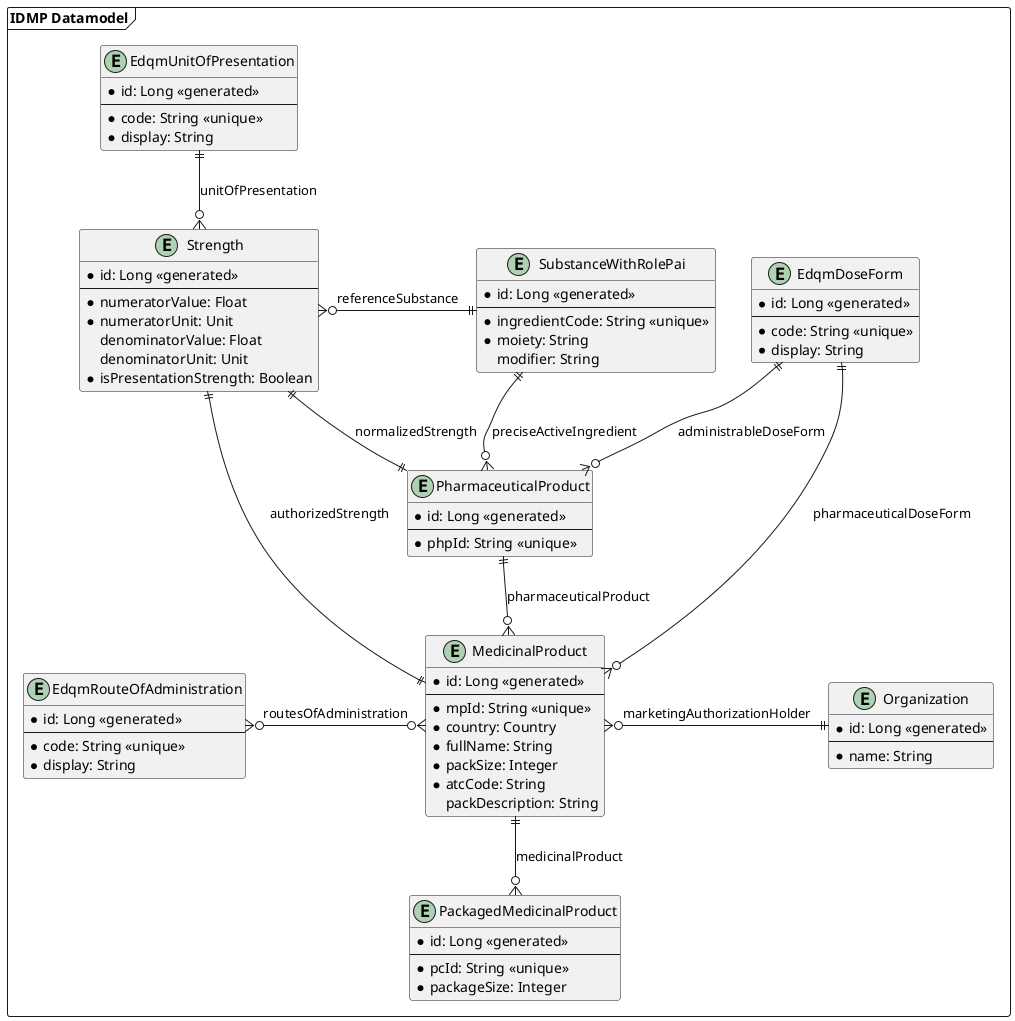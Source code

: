 @startuml
'https://plantuml.com/class-diagram

package "IDMP Datamodel" as idmpDatamodel <<frame>> {
    entity EdqmRouteOfAdministration {
        * id: Long <<generated>>
        --
        * code: String <<unique>>
        * display: String
    }

    entity EdqmUnitOfPresentation {
        * id: Long <<generated>>
        --
        * code: String <<unique>>
        * display: String
    }

    together {
        entity EdqmDoseForm {
            * id: Long <<generated>>
            --
            * code: String <<unique>>
            * display: String
        }

        entity Strength {
            * id: Long <<generated>>
            --
            * numeratorValue: Float
            * numeratorUnit: Unit
            denominatorValue: Float
            denominatorUnit: Unit
            * isPresentationStrength: Boolean
        }

        entity SubstanceWithRolePai {
            * id: Long <<generated>>
            --
            * ingredientCode: String <<unique>>
            * moiety: String
            modifier: String
        }
    }

    entity PharmaceuticalProduct {
        * id: Long <<generated>>
        --
        * phpId: String <<unique>>
    }

    entity MedicinalProduct {
        * id: Long <<generated>>
        --
        * mpId: String <<unique>>
        * country: Country
        * fullName: String
        * packSize: Integer
        * atcCode: String
        packDescription: String
    }

    entity PackagedMedicinalProduct {
        * id: Long <<generated>>
        --
        * pcId: String <<unique>>
        * packageSize: Integer
    }

    entity Organization {
        * id: Long <<generated>>
        --
        * name: String
    }

    SubstanceWithRolePai ||------o{ PharmaceuticalProduct : preciseActiveIngredient
    EdqmDoseForm ||--o{ PharmaceuticalProduct : administrableDoseForm
    Strength ||--|| PharmaceuticalProduct : normalizedStrength

    PharmaceuticalProduct ||--o{ MedicinalProduct : pharmaceuticalProduct

    MedicinalProduct ||--o{ PackagedMedicinalProduct : medicinalProduct
    MedicinalProduct }o--|| EdqmDoseForm : pharmaceuticalDoseForm
    MedicinalProduct ||--|| Strength : authorizedStrength
    EdqmRouteOfAdministration }o-o{ MedicinalProduct : routesOfAdministration
    EdqmUnitOfPresentation ||--o{ Strength: unitOfPresentation

    MedicinalProduct }o-|| Organization : marketingAuthorizationHolder

    Strength }o-|| SubstanceWithRolePai : referenceSubstance
}
@enduml